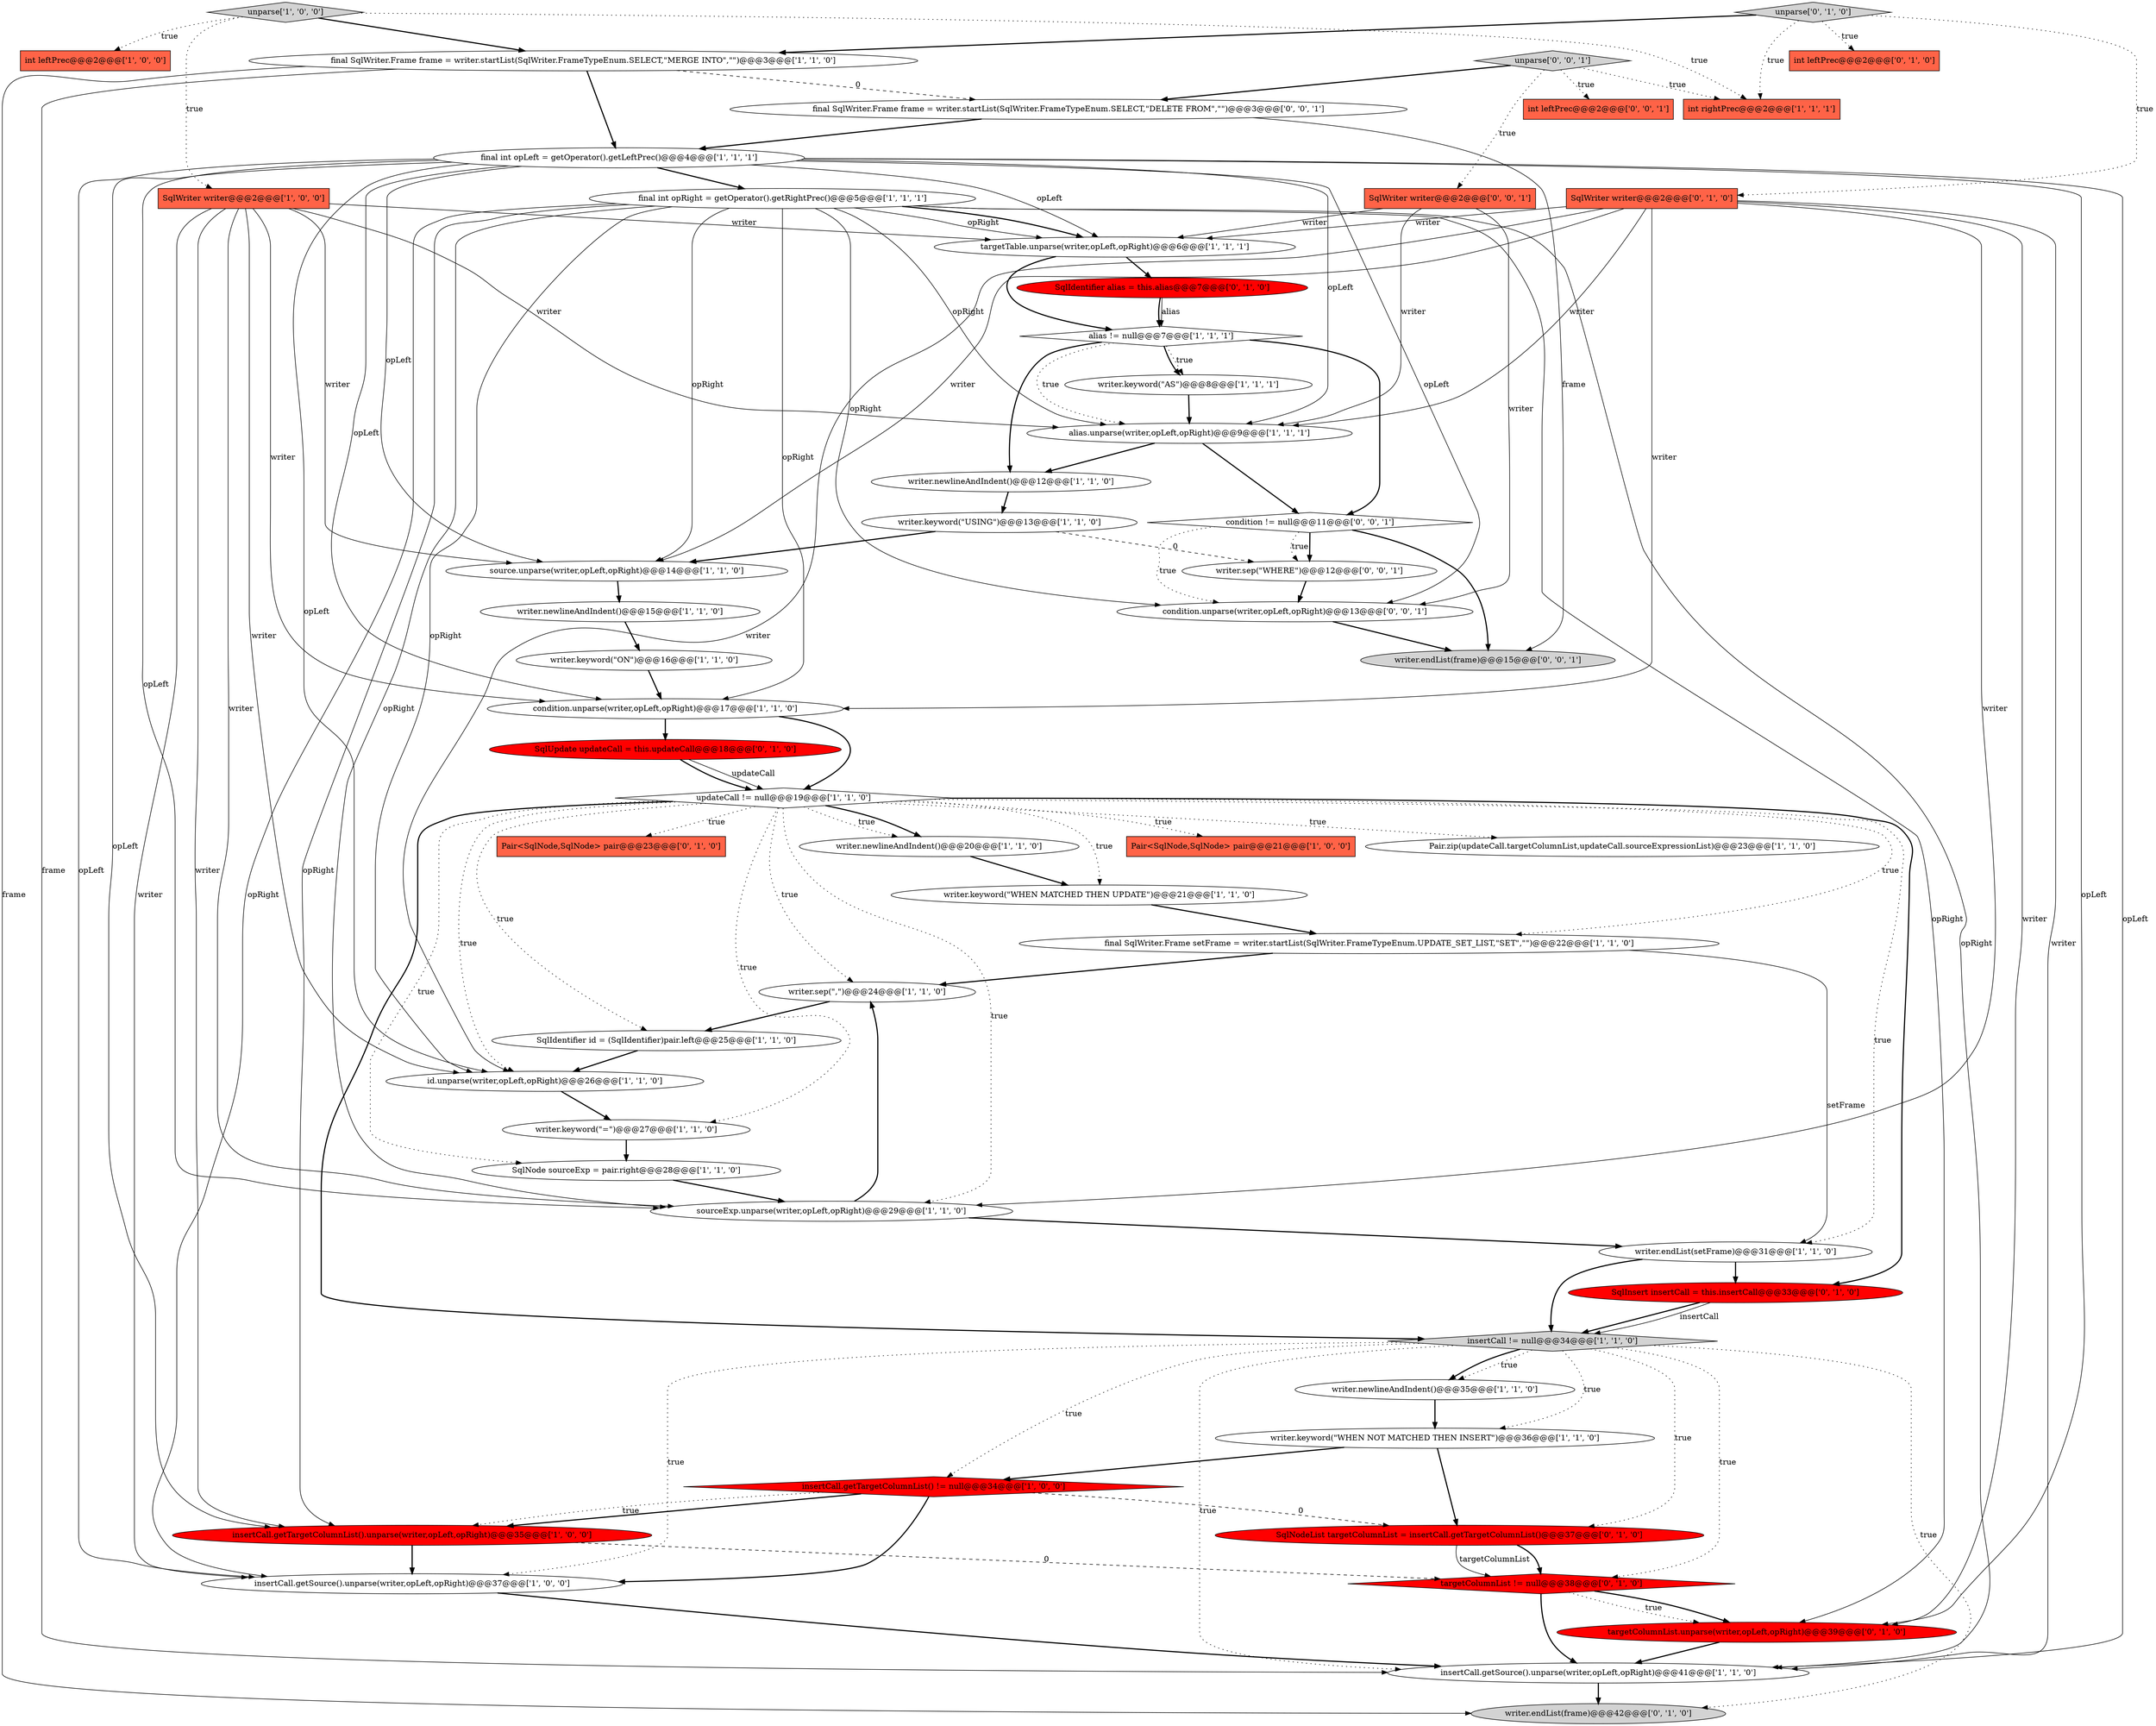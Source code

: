 digraph {
20 [style = filled, label = "int leftPrec@@@2@@@['1', '0', '0']", fillcolor = tomato, shape = box image = "AAA0AAABBB1BBB"];
31 [style = filled, label = "writer.keyword(\"WHEN MATCHED THEN UPDATE\")@@@21@@@['1', '1', '0']", fillcolor = white, shape = ellipse image = "AAA0AAABBB1BBB"];
48 [style = filled, label = "condition.unparse(writer,opLeft,opRight)@@@13@@@['0', '0', '1']", fillcolor = white, shape = ellipse image = "AAA0AAABBB3BBB"];
26 [style = filled, label = "Pair.zip(updateCall.targetColumnList,updateCall.sourceExpressionList)@@@23@@@['1', '1', '0']", fillcolor = white, shape = ellipse image = "AAA0AAABBB1BBB"];
21 [style = filled, label = "int rightPrec@@@2@@@['1', '1', '1']", fillcolor = tomato, shape = box image = "AAA0AAABBB1BBB"];
2 [style = filled, label = "unparse['1', '0', '0']", fillcolor = lightgray, shape = diamond image = "AAA0AAABBB1BBB"];
41 [style = filled, label = "SqlIdentifier alias = this.alias@@@7@@@['0', '1', '0']", fillcolor = red, shape = ellipse image = "AAA1AAABBB2BBB"];
36 [style = filled, label = "insertCall != null@@@34@@@['1', '1', '0']", fillcolor = lightgray, shape = diamond image = "AAA0AAABBB1BBB"];
15 [style = filled, label = "insertCall.getSource().unparse(writer,opLeft,opRight)@@@41@@@['1', '1', '0']", fillcolor = white, shape = ellipse image = "AAA0AAABBB1BBB"];
53 [style = filled, label = "unparse['0', '0', '1']", fillcolor = lightgray, shape = diamond image = "AAA0AAABBB3BBB"];
8 [style = filled, label = "SqlWriter writer@@@2@@@['1', '0', '0']", fillcolor = tomato, shape = box image = "AAA0AAABBB1BBB"];
38 [style = filled, label = "unparse['0', '1', '0']", fillcolor = lightgray, shape = diamond image = "AAA0AAABBB2BBB"];
30 [style = filled, label = "writer.newlineAndIndent()@@@20@@@['1', '1', '0']", fillcolor = white, shape = ellipse image = "AAA0AAABBB1BBB"];
42 [style = filled, label = "int leftPrec@@@2@@@['0', '1', '0']", fillcolor = tomato, shape = box image = "AAA0AAABBB2BBB"];
45 [style = filled, label = "SqlUpdate updateCall = this.updateCall@@@18@@@['0', '1', '0']", fillcolor = red, shape = ellipse image = "AAA1AAABBB2BBB"];
13 [style = filled, label = "SqlIdentifier id = (SqlIdentifier)pair.left@@@25@@@['1', '1', '0']", fillcolor = white, shape = ellipse image = "AAA0AAABBB1BBB"];
33 [style = filled, label = "insertCall.getTargetColumnList() != null@@@34@@@['1', '0', '0']", fillcolor = red, shape = diamond image = "AAA1AAABBB1BBB"];
22 [style = filled, label = "writer.keyword(\"USING\")@@@13@@@['1', '1', '0']", fillcolor = white, shape = ellipse image = "AAA0AAABBB1BBB"];
25 [style = filled, label = "final SqlWriter.Frame frame = writer.startList(SqlWriter.FrameTypeEnum.SELECT,\"MERGE INTO\",\"\")@@@3@@@['1', '1', '0']", fillcolor = white, shape = ellipse image = "AAA0AAABBB1BBB"];
50 [style = filled, label = "writer.sep(\"WHERE\")@@@12@@@['0', '0', '1']", fillcolor = white, shape = ellipse image = "AAA0AAABBB3BBB"];
52 [style = filled, label = "writer.endList(frame)@@@15@@@['0', '0', '1']", fillcolor = lightgray, shape = ellipse image = "AAA0AAABBB3BBB"];
51 [style = filled, label = "int leftPrec@@@2@@@['0', '0', '1']", fillcolor = tomato, shape = box image = "AAA0AAABBB3BBB"];
10 [style = filled, label = "writer.newlineAndIndent()@@@15@@@['1', '1', '0']", fillcolor = white, shape = ellipse image = "AAA0AAABBB1BBB"];
3 [style = filled, label = "final int opLeft = getOperator().getLeftPrec()@@@4@@@['1', '1', '1']", fillcolor = white, shape = ellipse image = "AAA0AAABBB1BBB"];
37 [style = filled, label = "targetColumnList != null@@@38@@@['0', '1', '0']", fillcolor = red, shape = diamond image = "AAA1AAABBB2BBB"];
19 [style = filled, label = "source.unparse(writer,opLeft,opRight)@@@14@@@['1', '1', '0']", fillcolor = white, shape = ellipse image = "AAA0AAABBB1BBB"];
44 [style = filled, label = "writer.endList(frame)@@@42@@@['0', '1', '0']", fillcolor = lightgray, shape = ellipse image = "AAA0AAABBB2BBB"];
24 [style = filled, label = "writer.keyword(\"ON\")@@@16@@@['1', '1', '0']", fillcolor = white, shape = ellipse image = "AAA0AAABBB1BBB"];
40 [style = filled, label = "Pair<SqlNode,SqlNode> pair@@@23@@@['0', '1', '0']", fillcolor = tomato, shape = box image = "AAA0AAABBB2BBB"];
7 [style = filled, label = "writer.endList(setFrame)@@@31@@@['1', '1', '0']", fillcolor = white, shape = ellipse image = "AAA0AAABBB1BBB"];
32 [style = filled, label = "writer.keyword(\"WHEN NOT MATCHED THEN INSERT\")@@@36@@@['1', '1', '0']", fillcolor = white, shape = ellipse image = "AAA0AAABBB1BBB"];
35 [style = filled, label = "writer.keyword(\"=\")@@@27@@@['1', '1', '0']", fillcolor = white, shape = ellipse image = "AAA0AAABBB1BBB"];
16 [style = filled, label = "targetTable.unparse(writer,opLeft,opRight)@@@6@@@['1', '1', '1']", fillcolor = white, shape = ellipse image = "AAA0AAABBB1BBB"];
47 [style = filled, label = "targetColumnList.unparse(writer,opLeft,opRight)@@@39@@@['0', '1', '0']", fillcolor = red, shape = ellipse image = "AAA1AAABBB2BBB"];
6 [style = filled, label = "writer.keyword(\"AS\")@@@8@@@['1', '1', '1']", fillcolor = white, shape = ellipse image = "AAA0AAABBB1BBB"];
39 [style = filled, label = "SqlNodeList targetColumnList = insertCall.getTargetColumnList()@@@37@@@['0', '1', '0']", fillcolor = red, shape = ellipse image = "AAA1AAABBB2BBB"];
34 [style = filled, label = "updateCall != null@@@19@@@['1', '1', '0']", fillcolor = white, shape = diamond image = "AAA0AAABBB1BBB"];
55 [style = filled, label = "final SqlWriter.Frame frame = writer.startList(SqlWriter.FrameTypeEnum.SELECT,\"DELETE FROM\",\"\")@@@3@@@['0', '0', '1']", fillcolor = white, shape = ellipse image = "AAA0AAABBB3BBB"];
54 [style = filled, label = "condition != null@@@11@@@['0', '0', '1']", fillcolor = white, shape = diamond image = "AAA0AAABBB3BBB"];
27 [style = filled, label = "writer.newlineAndIndent()@@@35@@@['1', '1', '0']", fillcolor = white, shape = ellipse image = "AAA0AAABBB1BBB"];
14 [style = filled, label = "alias.unparse(writer,opLeft,opRight)@@@9@@@['1', '1', '1']", fillcolor = white, shape = ellipse image = "AAA0AAABBB1BBB"];
4 [style = filled, label = "SqlNode sourceExp = pair.right@@@28@@@['1', '1', '0']", fillcolor = white, shape = ellipse image = "AAA0AAABBB1BBB"];
28 [style = filled, label = "sourceExp.unparse(writer,opLeft,opRight)@@@29@@@['1', '1', '0']", fillcolor = white, shape = ellipse image = "AAA0AAABBB1BBB"];
43 [style = filled, label = "SqlWriter writer@@@2@@@['0', '1', '0']", fillcolor = tomato, shape = box image = "AAA0AAABBB2BBB"];
5 [style = filled, label = "insertCall.getTargetColumnList().unparse(writer,opLeft,opRight)@@@35@@@['1', '0', '0']", fillcolor = red, shape = ellipse image = "AAA1AAABBB1BBB"];
17 [style = filled, label = "writer.newlineAndIndent()@@@12@@@['1', '1', '0']", fillcolor = white, shape = ellipse image = "AAA0AAABBB1BBB"];
18 [style = filled, label = "writer.sep(\",\")@@@24@@@['1', '1', '0']", fillcolor = white, shape = ellipse image = "AAA0AAABBB1BBB"];
29 [style = filled, label = "id.unparse(writer,opLeft,opRight)@@@26@@@['1', '1', '0']", fillcolor = white, shape = ellipse image = "AAA0AAABBB1BBB"];
1 [style = filled, label = "insertCall.getSource().unparse(writer,opLeft,opRight)@@@37@@@['1', '0', '0']", fillcolor = white, shape = ellipse image = "AAA0AAABBB1BBB"];
23 [style = filled, label = "final SqlWriter.Frame setFrame = writer.startList(SqlWriter.FrameTypeEnum.UPDATE_SET_LIST,\"SET\",\"\")@@@22@@@['1', '1', '0']", fillcolor = white, shape = ellipse image = "AAA0AAABBB1BBB"];
9 [style = filled, label = "final int opRight = getOperator().getRightPrec()@@@5@@@['1', '1', '1']", fillcolor = white, shape = ellipse image = "AAA0AAABBB1BBB"];
49 [style = filled, label = "SqlWriter writer@@@2@@@['0', '0', '1']", fillcolor = tomato, shape = box image = "AAA0AAABBB3BBB"];
0 [style = filled, label = "condition.unparse(writer,opLeft,opRight)@@@17@@@['1', '1', '0']", fillcolor = white, shape = ellipse image = "AAA0AAABBB1BBB"];
12 [style = filled, label = "alias != null@@@7@@@['1', '1', '1']", fillcolor = white, shape = diamond image = "AAA0AAABBB1BBB"];
46 [style = filled, label = "SqlInsert insertCall = this.insertCall@@@33@@@['0', '1', '0']", fillcolor = red, shape = ellipse image = "AAA1AAABBB2BBB"];
11 [style = filled, label = "Pair<SqlNode,SqlNode> pair@@@21@@@['1', '0', '0']", fillcolor = tomato, shape = box image = "AAA0AAABBB1BBB"];
27->32 [style = bold, label=""];
34->46 [style = bold, label=""];
41->12 [style = solid, label="alias"];
10->24 [style = bold, label=""];
43->0 [style = solid, label="writer"];
43->47 [style = solid, label="writer"];
34->29 [style = dotted, label="true"];
14->17 [style = bold, label=""];
37->15 [style = bold, label=""];
9->16 [style = bold, label=""];
34->26 [style = dotted, label="true"];
16->41 [style = bold, label=""];
43->29 [style = solid, label="writer"];
43->28 [style = solid, label="writer"];
34->23 [style = dotted, label="true"];
48->52 [style = bold, label=""];
38->21 [style = dotted, label="true"];
36->39 [style = dotted, label="true"];
3->19 [style = solid, label="opLeft"];
9->16 [style = solid, label="opRight"];
9->19 [style = solid, label="opRight"];
25->55 [style = dashed, label="0"];
9->28 [style = solid, label="opRight"];
12->54 [style = bold, label=""];
2->25 [style = bold, label=""];
2->8 [style = dotted, label="true"];
53->49 [style = dotted, label="true"];
2->20 [style = dotted, label="true"];
54->52 [style = bold, label=""];
34->28 [style = dotted, label="true"];
9->0 [style = solid, label="opRight"];
3->48 [style = solid, label="opLeft"];
34->13 [style = dotted, label="true"];
28->18 [style = bold, label=""];
7->46 [style = bold, label=""];
53->51 [style = dotted, label="true"];
24->0 [style = bold, label=""];
34->18 [style = dotted, label="true"];
8->14 [style = solid, label="writer"];
3->29 [style = solid, label="opLeft"];
25->3 [style = bold, label=""];
46->36 [style = bold, label=""];
2->21 [style = dotted, label="true"];
34->7 [style = dotted, label="true"];
23->7 [style = solid, label="setFrame"];
8->16 [style = solid, label="writer"];
49->14 [style = solid, label="writer"];
3->15 [style = solid, label="opLeft"];
0->34 [style = bold, label=""];
5->1 [style = bold, label=""];
34->31 [style = dotted, label="true"];
12->6 [style = dotted, label="true"];
36->44 [style = dotted, label="true"];
43->15 [style = solid, label="writer"];
34->36 [style = bold, label=""];
38->25 [style = bold, label=""];
46->36 [style = solid, label="insertCall"];
25->44 [style = solid, label="frame"];
29->35 [style = bold, label=""];
9->14 [style = solid, label="opRight"];
5->37 [style = dashed, label="0"];
38->42 [style = dotted, label="true"];
37->47 [style = bold, label=""];
55->52 [style = solid, label="frame"];
39->37 [style = bold, label=""];
49->48 [style = solid, label="writer"];
22->19 [style = bold, label=""];
0->45 [style = bold, label=""];
8->19 [style = solid, label="writer"];
9->29 [style = solid, label="opRight"];
9->47 [style = solid, label="opRight"];
8->29 [style = solid, label="writer"];
3->14 [style = solid, label="opLeft"];
36->15 [style = dotted, label="true"];
33->39 [style = dashed, label="0"];
43->14 [style = solid, label="writer"];
12->17 [style = bold, label=""];
34->11 [style = dotted, label="true"];
54->48 [style = dotted, label="true"];
15->44 [style = bold, label=""];
19->10 [style = bold, label=""];
36->32 [style = dotted, label="true"];
9->5 [style = solid, label="opRight"];
9->48 [style = solid, label="opRight"];
33->5 [style = bold, label=""];
50->48 [style = bold, label=""];
36->37 [style = dotted, label="true"];
32->33 [style = bold, label=""];
25->15 [style = solid, label="frame"];
3->9 [style = bold, label=""];
54->50 [style = dotted, label="true"];
3->16 [style = solid, label="opLeft"];
34->35 [style = dotted, label="true"];
30->31 [style = bold, label=""];
34->4 [style = dotted, label="true"];
45->34 [style = solid, label="updateCall"];
32->39 [style = bold, label=""];
39->37 [style = solid, label="targetColumnList"];
41->12 [style = bold, label=""];
3->5 [style = solid, label="opLeft"];
34->30 [style = dotted, label="true"];
23->18 [style = bold, label=""];
7->36 [style = bold, label=""];
34->40 [style = dotted, label="true"];
36->33 [style = dotted, label="true"];
53->55 [style = bold, label=""];
36->1 [style = dotted, label="true"];
31->23 [style = bold, label=""];
47->15 [style = bold, label=""];
36->27 [style = dotted, label="true"];
3->0 [style = solid, label="opLeft"];
3->1 [style = solid, label="opLeft"];
1->15 [style = bold, label=""];
28->7 [style = bold, label=""];
9->1 [style = solid, label="opRight"];
3->47 [style = solid, label="opLeft"];
3->28 [style = solid, label="opLeft"];
33->1 [style = bold, label=""];
8->28 [style = solid, label="writer"];
55->3 [style = bold, label=""];
8->1 [style = solid, label="writer"];
49->16 [style = solid, label="writer"];
17->22 [style = bold, label=""];
12->6 [style = bold, label=""];
34->30 [style = bold, label=""];
8->5 [style = solid, label="writer"];
35->4 [style = bold, label=""];
4->28 [style = bold, label=""];
22->50 [style = dashed, label="0"];
54->50 [style = bold, label=""];
43->19 [style = solid, label="writer"];
6->14 [style = bold, label=""];
14->54 [style = bold, label=""];
12->14 [style = dotted, label="true"];
13->29 [style = bold, label=""];
36->27 [style = bold, label=""];
38->43 [style = dotted, label="true"];
9->15 [style = solid, label="opRight"];
33->5 [style = dotted, label="true"];
37->47 [style = dotted, label="true"];
18->13 [style = bold, label=""];
53->21 [style = dotted, label="true"];
16->12 [style = bold, label=""];
45->34 [style = bold, label=""];
43->16 [style = solid, label="writer"];
8->0 [style = solid, label="writer"];
}
